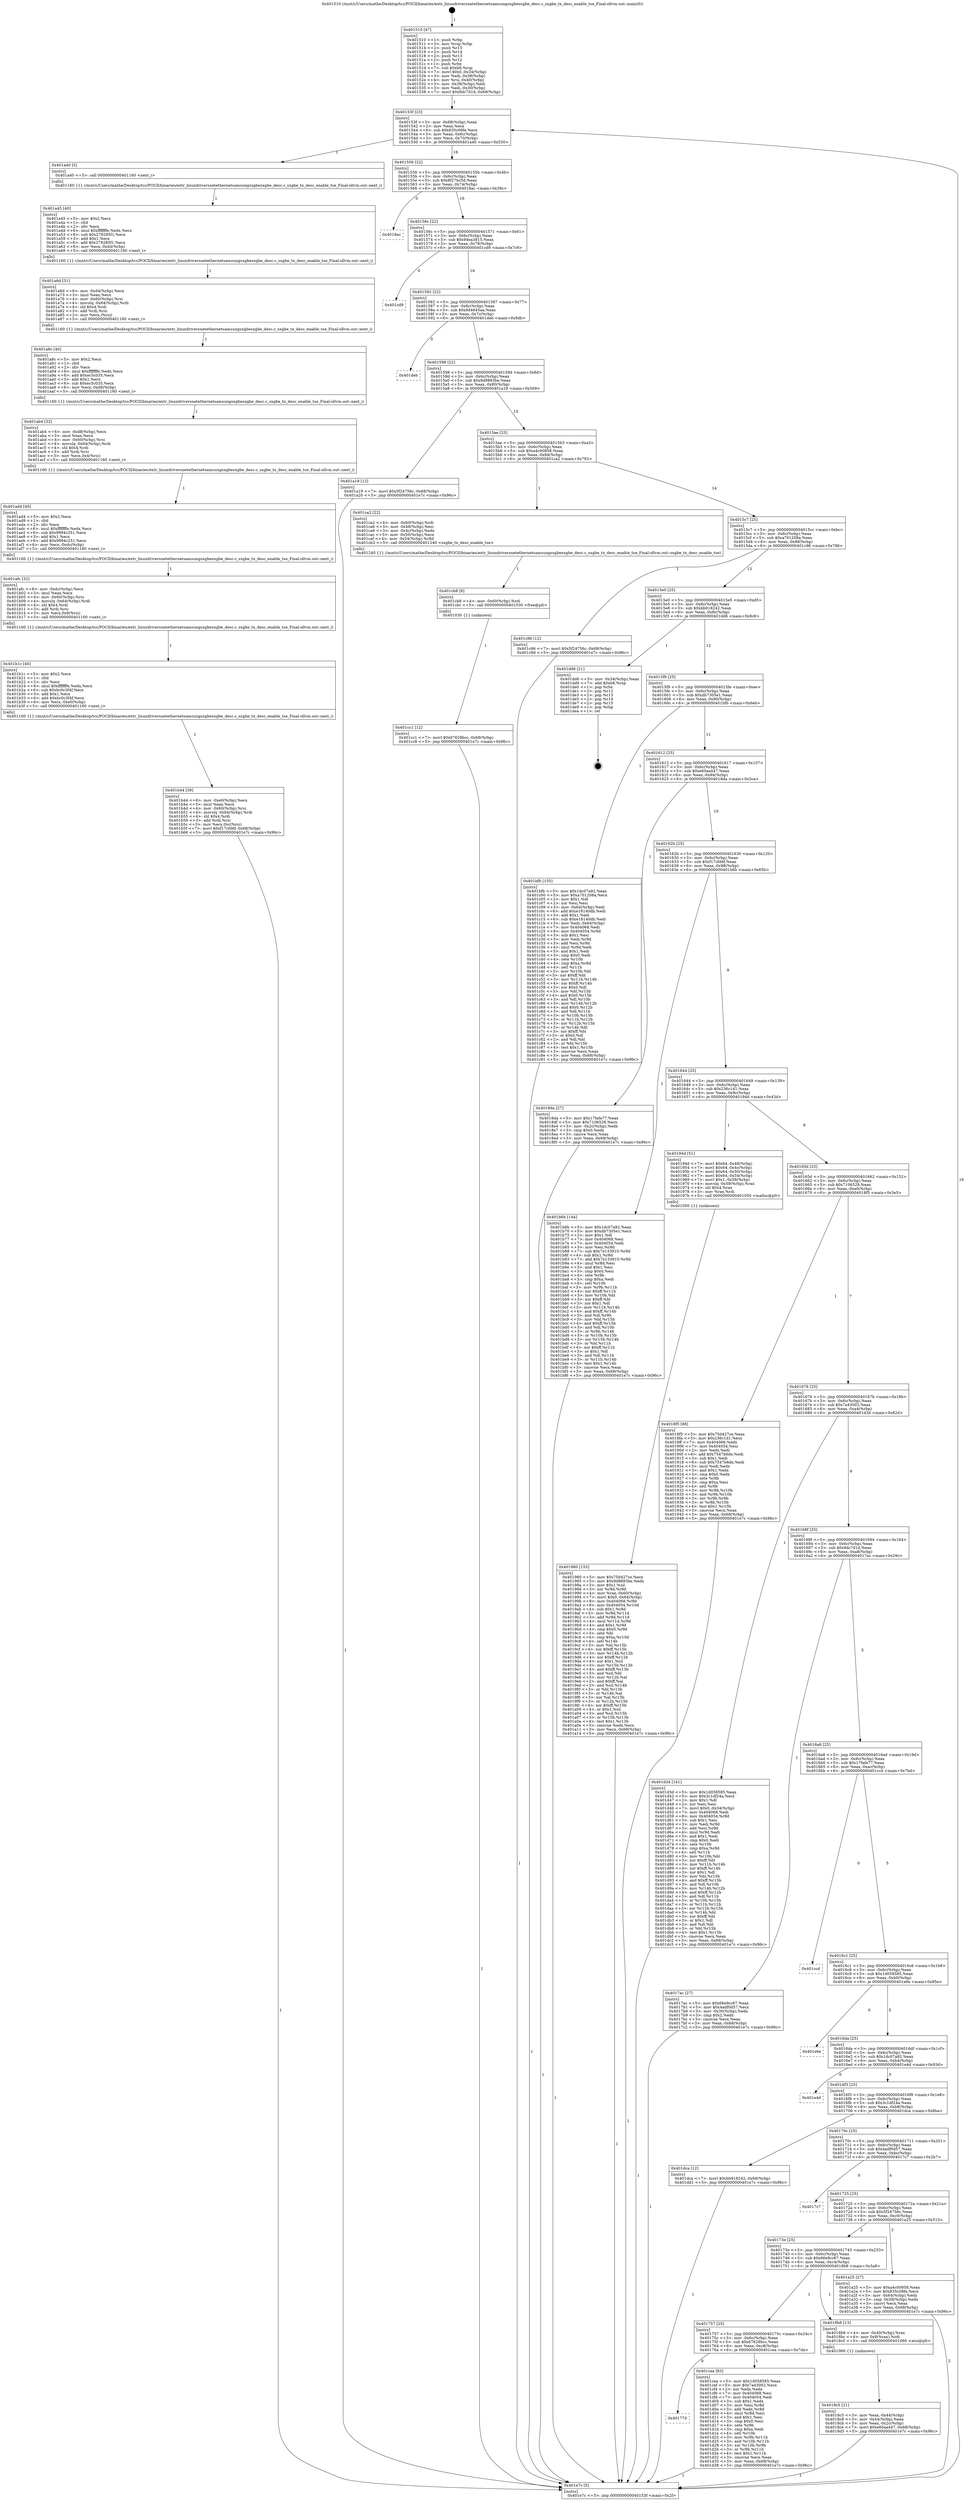 digraph "0x401510" {
  label = "0x401510 (/mnt/c/Users/mathe/Desktop/tcc/POCII/binaries/extr_linuxdriversnetethernetsamsungsxgbesxgbe_desc.c_sxgbe_tx_desc_enable_tse_Final-ollvm.out::main(0))"
  labelloc = "t"
  node[shape=record]

  Entry [label="",width=0.3,height=0.3,shape=circle,fillcolor=black,style=filled]
  "0x40153f" [label="{
     0x40153f [23]\l
     | [instrs]\l
     &nbsp;&nbsp;0x40153f \<+3\>: mov -0x68(%rbp),%eax\l
     &nbsp;&nbsp;0x401542 \<+2\>: mov %eax,%ecx\l
     &nbsp;&nbsp;0x401544 \<+6\>: sub $0x835c08fe,%ecx\l
     &nbsp;&nbsp;0x40154a \<+3\>: mov %eax,-0x6c(%rbp)\l
     &nbsp;&nbsp;0x40154d \<+3\>: mov %ecx,-0x70(%rbp)\l
     &nbsp;&nbsp;0x401550 \<+6\>: je 0000000000401a40 \<main+0x530\>\l
  }"]
  "0x401a40" [label="{
     0x401a40 [5]\l
     | [instrs]\l
     &nbsp;&nbsp;0x401a40 \<+5\>: call 0000000000401160 \<next_i\>\l
     | [calls]\l
     &nbsp;&nbsp;0x401160 \{1\} (/mnt/c/Users/mathe/Desktop/tcc/POCII/binaries/extr_linuxdriversnetethernetsamsungsxgbesxgbe_desc.c_sxgbe_tx_desc_enable_tse_Final-ollvm.out::next_i)\l
  }"]
  "0x401556" [label="{
     0x401556 [22]\l
     | [instrs]\l
     &nbsp;&nbsp;0x401556 \<+5\>: jmp 000000000040155b \<main+0x4b\>\l
     &nbsp;&nbsp;0x40155b \<+3\>: mov -0x6c(%rbp),%eax\l
     &nbsp;&nbsp;0x40155e \<+5\>: sub $0x8f27bc5d,%eax\l
     &nbsp;&nbsp;0x401563 \<+3\>: mov %eax,-0x74(%rbp)\l
     &nbsp;&nbsp;0x401566 \<+6\>: je 00000000004018ac \<main+0x39c\>\l
  }"]
  Exit [label="",width=0.3,height=0.3,shape=circle,fillcolor=black,style=filled,peripheries=2]
  "0x4018ac" [label="{
     0x4018ac\l
  }", style=dashed]
  "0x40156c" [label="{
     0x40156c [22]\l
     | [instrs]\l
     &nbsp;&nbsp;0x40156c \<+5\>: jmp 0000000000401571 \<main+0x61\>\l
     &nbsp;&nbsp;0x401571 \<+3\>: mov -0x6c(%rbp),%eax\l
     &nbsp;&nbsp;0x401574 \<+5\>: sub $0x94ea3815,%eax\l
     &nbsp;&nbsp;0x401579 \<+3\>: mov %eax,-0x78(%rbp)\l
     &nbsp;&nbsp;0x40157c \<+6\>: je 0000000000401cd9 \<main+0x7c9\>\l
  }"]
  "0x401770" [label="{
     0x401770\l
  }", style=dashed]
  "0x401cd9" [label="{
     0x401cd9\l
  }", style=dashed]
  "0x401582" [label="{
     0x401582 [22]\l
     | [instrs]\l
     &nbsp;&nbsp;0x401582 \<+5\>: jmp 0000000000401587 \<main+0x77\>\l
     &nbsp;&nbsp;0x401587 \<+3\>: mov -0x6c(%rbp),%eax\l
     &nbsp;&nbsp;0x40158a \<+5\>: sub $0x9d4645aa,%eax\l
     &nbsp;&nbsp;0x40158f \<+3\>: mov %eax,-0x7c(%rbp)\l
     &nbsp;&nbsp;0x401592 \<+6\>: je 0000000000401deb \<main+0x8db\>\l
  }"]
  "0x401cea" [label="{
     0x401cea [83]\l
     | [instrs]\l
     &nbsp;&nbsp;0x401cea \<+5\>: mov $0x1d058585,%eax\l
     &nbsp;&nbsp;0x401cef \<+5\>: mov $0x7a43002,%ecx\l
     &nbsp;&nbsp;0x401cf4 \<+2\>: xor %edx,%edx\l
     &nbsp;&nbsp;0x401cf6 \<+7\>: mov 0x404068,%esi\l
     &nbsp;&nbsp;0x401cfd \<+7\>: mov 0x404054,%edi\l
     &nbsp;&nbsp;0x401d04 \<+3\>: sub $0x1,%edx\l
     &nbsp;&nbsp;0x401d07 \<+3\>: mov %esi,%r8d\l
     &nbsp;&nbsp;0x401d0a \<+3\>: add %edx,%r8d\l
     &nbsp;&nbsp;0x401d0d \<+4\>: imul %r8d,%esi\l
     &nbsp;&nbsp;0x401d11 \<+3\>: and $0x1,%esi\l
     &nbsp;&nbsp;0x401d14 \<+3\>: cmp $0x0,%esi\l
     &nbsp;&nbsp;0x401d17 \<+4\>: sete %r9b\l
     &nbsp;&nbsp;0x401d1b \<+3\>: cmp $0xa,%edi\l
     &nbsp;&nbsp;0x401d1e \<+4\>: setl %r10b\l
     &nbsp;&nbsp;0x401d22 \<+3\>: mov %r9b,%r11b\l
     &nbsp;&nbsp;0x401d25 \<+3\>: and %r10b,%r11b\l
     &nbsp;&nbsp;0x401d28 \<+3\>: xor %r10b,%r9b\l
     &nbsp;&nbsp;0x401d2b \<+3\>: or %r9b,%r11b\l
     &nbsp;&nbsp;0x401d2e \<+4\>: test $0x1,%r11b\l
     &nbsp;&nbsp;0x401d32 \<+3\>: cmovne %ecx,%eax\l
     &nbsp;&nbsp;0x401d35 \<+3\>: mov %eax,-0x68(%rbp)\l
     &nbsp;&nbsp;0x401d38 \<+5\>: jmp 0000000000401e7c \<main+0x96c\>\l
  }"]
  "0x401deb" [label="{
     0x401deb\l
  }", style=dashed]
  "0x401598" [label="{
     0x401598 [22]\l
     | [instrs]\l
     &nbsp;&nbsp;0x401598 \<+5\>: jmp 000000000040159d \<main+0x8d\>\l
     &nbsp;&nbsp;0x40159d \<+3\>: mov -0x6c(%rbp),%eax\l
     &nbsp;&nbsp;0x4015a0 \<+5\>: sub $0x9d8893be,%eax\l
     &nbsp;&nbsp;0x4015a5 \<+3\>: mov %eax,-0x80(%rbp)\l
     &nbsp;&nbsp;0x4015a8 \<+6\>: je 0000000000401a19 \<main+0x509\>\l
  }"]
  "0x401cc1" [label="{
     0x401cc1 [12]\l
     | [instrs]\l
     &nbsp;&nbsp;0x401cc1 \<+7\>: movl $0x67628bcc,-0x68(%rbp)\l
     &nbsp;&nbsp;0x401cc8 \<+5\>: jmp 0000000000401e7c \<main+0x96c\>\l
  }"]
  "0x401a19" [label="{
     0x401a19 [12]\l
     | [instrs]\l
     &nbsp;&nbsp;0x401a19 \<+7\>: movl $0x5f24756c,-0x68(%rbp)\l
     &nbsp;&nbsp;0x401a20 \<+5\>: jmp 0000000000401e7c \<main+0x96c\>\l
  }"]
  "0x4015ae" [label="{
     0x4015ae [25]\l
     | [instrs]\l
     &nbsp;&nbsp;0x4015ae \<+5\>: jmp 00000000004015b3 \<main+0xa3\>\l
     &nbsp;&nbsp;0x4015b3 \<+3\>: mov -0x6c(%rbp),%eax\l
     &nbsp;&nbsp;0x4015b6 \<+5\>: sub $0xa4c00858,%eax\l
     &nbsp;&nbsp;0x4015bb \<+6\>: mov %eax,-0x84(%rbp)\l
     &nbsp;&nbsp;0x4015c1 \<+6\>: je 0000000000401ca2 \<main+0x792\>\l
  }"]
  "0x401cb8" [label="{
     0x401cb8 [9]\l
     | [instrs]\l
     &nbsp;&nbsp;0x401cb8 \<+4\>: mov -0x60(%rbp),%rdi\l
     &nbsp;&nbsp;0x401cbc \<+5\>: call 0000000000401030 \<free@plt\>\l
     | [calls]\l
     &nbsp;&nbsp;0x401030 \{1\} (unknown)\l
  }"]
  "0x401ca2" [label="{
     0x401ca2 [22]\l
     | [instrs]\l
     &nbsp;&nbsp;0x401ca2 \<+4\>: mov -0x60(%rbp),%rdi\l
     &nbsp;&nbsp;0x401ca6 \<+3\>: mov -0x48(%rbp),%esi\l
     &nbsp;&nbsp;0x401ca9 \<+3\>: mov -0x4c(%rbp),%edx\l
     &nbsp;&nbsp;0x401cac \<+3\>: mov -0x50(%rbp),%ecx\l
     &nbsp;&nbsp;0x401caf \<+4\>: mov -0x54(%rbp),%r8d\l
     &nbsp;&nbsp;0x401cb3 \<+5\>: call 0000000000401240 \<sxgbe_tx_desc_enable_tse\>\l
     | [calls]\l
     &nbsp;&nbsp;0x401240 \{1\} (/mnt/c/Users/mathe/Desktop/tcc/POCII/binaries/extr_linuxdriversnetethernetsamsungsxgbesxgbe_desc.c_sxgbe_tx_desc_enable_tse_Final-ollvm.out::sxgbe_tx_desc_enable_tse)\l
  }"]
  "0x4015c7" [label="{
     0x4015c7 [25]\l
     | [instrs]\l
     &nbsp;&nbsp;0x4015c7 \<+5\>: jmp 00000000004015cc \<main+0xbc\>\l
     &nbsp;&nbsp;0x4015cc \<+3\>: mov -0x6c(%rbp),%eax\l
     &nbsp;&nbsp;0x4015cf \<+5\>: sub $0xa701208a,%eax\l
     &nbsp;&nbsp;0x4015d4 \<+6\>: mov %eax,-0x88(%rbp)\l
     &nbsp;&nbsp;0x4015da \<+6\>: je 0000000000401c96 \<main+0x786\>\l
  }"]
  "0x401b44" [label="{
     0x401b44 [39]\l
     | [instrs]\l
     &nbsp;&nbsp;0x401b44 \<+6\>: mov -0xe0(%rbp),%ecx\l
     &nbsp;&nbsp;0x401b4a \<+3\>: imul %eax,%ecx\l
     &nbsp;&nbsp;0x401b4d \<+4\>: mov -0x60(%rbp),%rsi\l
     &nbsp;&nbsp;0x401b51 \<+4\>: movslq -0x64(%rbp),%rdi\l
     &nbsp;&nbsp;0x401b55 \<+4\>: shl $0x4,%rdi\l
     &nbsp;&nbsp;0x401b59 \<+3\>: add %rdi,%rsi\l
     &nbsp;&nbsp;0x401b5c \<+3\>: mov %ecx,0xc(%rsi)\l
     &nbsp;&nbsp;0x401b5f \<+7\>: movl $0xf17cfd6f,-0x68(%rbp)\l
     &nbsp;&nbsp;0x401b66 \<+5\>: jmp 0000000000401e7c \<main+0x96c\>\l
  }"]
  "0x401c96" [label="{
     0x401c96 [12]\l
     | [instrs]\l
     &nbsp;&nbsp;0x401c96 \<+7\>: movl $0x5f24756c,-0x68(%rbp)\l
     &nbsp;&nbsp;0x401c9d \<+5\>: jmp 0000000000401e7c \<main+0x96c\>\l
  }"]
  "0x4015e0" [label="{
     0x4015e0 [25]\l
     | [instrs]\l
     &nbsp;&nbsp;0x4015e0 \<+5\>: jmp 00000000004015e5 \<main+0xd5\>\l
     &nbsp;&nbsp;0x4015e5 \<+3\>: mov -0x6c(%rbp),%eax\l
     &nbsp;&nbsp;0x4015e8 \<+5\>: sub $0xbb918242,%eax\l
     &nbsp;&nbsp;0x4015ed \<+6\>: mov %eax,-0x8c(%rbp)\l
     &nbsp;&nbsp;0x4015f3 \<+6\>: je 0000000000401dd6 \<main+0x8c6\>\l
  }"]
  "0x401b1c" [label="{
     0x401b1c [40]\l
     | [instrs]\l
     &nbsp;&nbsp;0x401b1c \<+5\>: mov $0x2,%ecx\l
     &nbsp;&nbsp;0x401b21 \<+1\>: cltd\l
     &nbsp;&nbsp;0x401b22 \<+2\>: idiv %ecx\l
     &nbsp;&nbsp;0x401b24 \<+6\>: imul $0xfffffffe,%edx,%ecx\l
     &nbsp;&nbsp;0x401b2a \<+6\>: sub $0xbc0c3f4f,%ecx\l
     &nbsp;&nbsp;0x401b30 \<+3\>: add $0x1,%ecx\l
     &nbsp;&nbsp;0x401b33 \<+6\>: add $0xbc0c3f4f,%ecx\l
     &nbsp;&nbsp;0x401b39 \<+6\>: mov %ecx,-0xe0(%rbp)\l
     &nbsp;&nbsp;0x401b3f \<+5\>: call 0000000000401160 \<next_i\>\l
     | [calls]\l
     &nbsp;&nbsp;0x401160 \{1\} (/mnt/c/Users/mathe/Desktop/tcc/POCII/binaries/extr_linuxdriversnetethernetsamsungsxgbesxgbe_desc.c_sxgbe_tx_desc_enable_tse_Final-ollvm.out::next_i)\l
  }"]
  "0x401dd6" [label="{
     0x401dd6 [21]\l
     | [instrs]\l
     &nbsp;&nbsp;0x401dd6 \<+3\>: mov -0x34(%rbp),%eax\l
     &nbsp;&nbsp;0x401dd9 \<+7\>: add $0xb8,%rsp\l
     &nbsp;&nbsp;0x401de0 \<+1\>: pop %rbx\l
     &nbsp;&nbsp;0x401de1 \<+2\>: pop %r12\l
     &nbsp;&nbsp;0x401de3 \<+2\>: pop %r13\l
     &nbsp;&nbsp;0x401de5 \<+2\>: pop %r14\l
     &nbsp;&nbsp;0x401de7 \<+2\>: pop %r15\l
     &nbsp;&nbsp;0x401de9 \<+1\>: pop %rbp\l
     &nbsp;&nbsp;0x401dea \<+1\>: ret\l
  }"]
  "0x4015f9" [label="{
     0x4015f9 [25]\l
     | [instrs]\l
     &nbsp;&nbsp;0x4015f9 \<+5\>: jmp 00000000004015fe \<main+0xee\>\l
     &nbsp;&nbsp;0x4015fe \<+3\>: mov -0x6c(%rbp),%eax\l
     &nbsp;&nbsp;0x401601 \<+5\>: sub $0xdb7305e1,%eax\l
     &nbsp;&nbsp;0x401606 \<+6\>: mov %eax,-0x90(%rbp)\l
     &nbsp;&nbsp;0x40160c \<+6\>: je 0000000000401bfb \<main+0x6eb\>\l
  }"]
  "0x401afc" [label="{
     0x401afc [32]\l
     | [instrs]\l
     &nbsp;&nbsp;0x401afc \<+6\>: mov -0xdc(%rbp),%ecx\l
     &nbsp;&nbsp;0x401b02 \<+3\>: imul %eax,%ecx\l
     &nbsp;&nbsp;0x401b05 \<+4\>: mov -0x60(%rbp),%rsi\l
     &nbsp;&nbsp;0x401b09 \<+4\>: movslq -0x64(%rbp),%rdi\l
     &nbsp;&nbsp;0x401b0d \<+4\>: shl $0x4,%rdi\l
     &nbsp;&nbsp;0x401b11 \<+3\>: add %rdi,%rsi\l
     &nbsp;&nbsp;0x401b14 \<+3\>: mov %ecx,0x8(%rsi)\l
     &nbsp;&nbsp;0x401b17 \<+5\>: call 0000000000401160 \<next_i\>\l
     | [calls]\l
     &nbsp;&nbsp;0x401160 \{1\} (/mnt/c/Users/mathe/Desktop/tcc/POCII/binaries/extr_linuxdriversnetethernetsamsungsxgbesxgbe_desc.c_sxgbe_tx_desc_enable_tse_Final-ollvm.out::next_i)\l
  }"]
  "0x401bfb" [label="{
     0x401bfb [155]\l
     | [instrs]\l
     &nbsp;&nbsp;0x401bfb \<+5\>: mov $0x1dc07a92,%eax\l
     &nbsp;&nbsp;0x401c00 \<+5\>: mov $0xa701208a,%ecx\l
     &nbsp;&nbsp;0x401c05 \<+2\>: mov $0x1,%dl\l
     &nbsp;&nbsp;0x401c07 \<+2\>: xor %esi,%esi\l
     &nbsp;&nbsp;0x401c09 \<+3\>: mov -0x64(%rbp),%edi\l
     &nbsp;&nbsp;0x401c0c \<+6\>: add $0xe18140db,%edi\l
     &nbsp;&nbsp;0x401c12 \<+3\>: add $0x1,%edi\l
     &nbsp;&nbsp;0x401c15 \<+6\>: sub $0xe18140db,%edi\l
     &nbsp;&nbsp;0x401c1b \<+3\>: mov %edi,-0x64(%rbp)\l
     &nbsp;&nbsp;0x401c1e \<+7\>: mov 0x404068,%edi\l
     &nbsp;&nbsp;0x401c25 \<+8\>: mov 0x404054,%r8d\l
     &nbsp;&nbsp;0x401c2d \<+3\>: sub $0x1,%esi\l
     &nbsp;&nbsp;0x401c30 \<+3\>: mov %edi,%r9d\l
     &nbsp;&nbsp;0x401c33 \<+3\>: add %esi,%r9d\l
     &nbsp;&nbsp;0x401c36 \<+4\>: imul %r9d,%edi\l
     &nbsp;&nbsp;0x401c3a \<+3\>: and $0x1,%edi\l
     &nbsp;&nbsp;0x401c3d \<+3\>: cmp $0x0,%edi\l
     &nbsp;&nbsp;0x401c40 \<+4\>: sete %r10b\l
     &nbsp;&nbsp;0x401c44 \<+4\>: cmp $0xa,%r8d\l
     &nbsp;&nbsp;0x401c48 \<+4\>: setl %r11b\l
     &nbsp;&nbsp;0x401c4c \<+3\>: mov %r10b,%bl\l
     &nbsp;&nbsp;0x401c4f \<+3\>: xor $0xff,%bl\l
     &nbsp;&nbsp;0x401c52 \<+3\>: mov %r11b,%r14b\l
     &nbsp;&nbsp;0x401c55 \<+4\>: xor $0xff,%r14b\l
     &nbsp;&nbsp;0x401c59 \<+3\>: xor $0x0,%dl\l
     &nbsp;&nbsp;0x401c5c \<+3\>: mov %bl,%r15b\l
     &nbsp;&nbsp;0x401c5f \<+4\>: and $0x0,%r15b\l
     &nbsp;&nbsp;0x401c63 \<+3\>: and %dl,%r10b\l
     &nbsp;&nbsp;0x401c66 \<+3\>: mov %r14b,%r12b\l
     &nbsp;&nbsp;0x401c69 \<+4\>: and $0x0,%r12b\l
     &nbsp;&nbsp;0x401c6d \<+3\>: and %dl,%r11b\l
     &nbsp;&nbsp;0x401c70 \<+3\>: or %r10b,%r15b\l
     &nbsp;&nbsp;0x401c73 \<+3\>: or %r11b,%r12b\l
     &nbsp;&nbsp;0x401c76 \<+3\>: xor %r12b,%r15b\l
     &nbsp;&nbsp;0x401c79 \<+3\>: or %r14b,%bl\l
     &nbsp;&nbsp;0x401c7c \<+3\>: xor $0xff,%bl\l
     &nbsp;&nbsp;0x401c7f \<+3\>: or $0x0,%dl\l
     &nbsp;&nbsp;0x401c82 \<+2\>: and %dl,%bl\l
     &nbsp;&nbsp;0x401c84 \<+3\>: or %bl,%r15b\l
     &nbsp;&nbsp;0x401c87 \<+4\>: test $0x1,%r15b\l
     &nbsp;&nbsp;0x401c8b \<+3\>: cmovne %ecx,%eax\l
     &nbsp;&nbsp;0x401c8e \<+3\>: mov %eax,-0x68(%rbp)\l
     &nbsp;&nbsp;0x401c91 \<+5\>: jmp 0000000000401e7c \<main+0x96c\>\l
  }"]
  "0x401612" [label="{
     0x401612 [25]\l
     | [instrs]\l
     &nbsp;&nbsp;0x401612 \<+5\>: jmp 0000000000401617 \<main+0x107\>\l
     &nbsp;&nbsp;0x401617 \<+3\>: mov -0x6c(%rbp),%eax\l
     &nbsp;&nbsp;0x40161a \<+5\>: sub $0xe60aa447,%eax\l
     &nbsp;&nbsp;0x40161f \<+6\>: mov %eax,-0x94(%rbp)\l
     &nbsp;&nbsp;0x401625 \<+6\>: je 00000000004018da \<main+0x3ca\>\l
  }"]
  "0x401ad4" [label="{
     0x401ad4 [40]\l
     | [instrs]\l
     &nbsp;&nbsp;0x401ad4 \<+5\>: mov $0x2,%ecx\l
     &nbsp;&nbsp;0x401ad9 \<+1\>: cltd\l
     &nbsp;&nbsp;0x401ada \<+2\>: idiv %ecx\l
     &nbsp;&nbsp;0x401adc \<+6\>: imul $0xfffffffe,%edx,%ecx\l
     &nbsp;&nbsp;0x401ae2 \<+6\>: sub $0x9994c251,%ecx\l
     &nbsp;&nbsp;0x401ae8 \<+3\>: add $0x1,%ecx\l
     &nbsp;&nbsp;0x401aeb \<+6\>: add $0x9994c251,%ecx\l
     &nbsp;&nbsp;0x401af1 \<+6\>: mov %ecx,-0xdc(%rbp)\l
     &nbsp;&nbsp;0x401af7 \<+5\>: call 0000000000401160 \<next_i\>\l
     | [calls]\l
     &nbsp;&nbsp;0x401160 \{1\} (/mnt/c/Users/mathe/Desktop/tcc/POCII/binaries/extr_linuxdriversnetethernetsamsungsxgbesxgbe_desc.c_sxgbe_tx_desc_enable_tse_Final-ollvm.out::next_i)\l
  }"]
  "0x4018da" [label="{
     0x4018da [27]\l
     | [instrs]\l
     &nbsp;&nbsp;0x4018da \<+5\>: mov $0x17fafa77,%eax\l
     &nbsp;&nbsp;0x4018df \<+5\>: mov $0x7106528,%ecx\l
     &nbsp;&nbsp;0x4018e4 \<+3\>: mov -0x2c(%rbp),%edx\l
     &nbsp;&nbsp;0x4018e7 \<+3\>: cmp $0x0,%edx\l
     &nbsp;&nbsp;0x4018ea \<+3\>: cmove %ecx,%eax\l
     &nbsp;&nbsp;0x4018ed \<+3\>: mov %eax,-0x68(%rbp)\l
     &nbsp;&nbsp;0x4018f0 \<+5\>: jmp 0000000000401e7c \<main+0x96c\>\l
  }"]
  "0x40162b" [label="{
     0x40162b [25]\l
     | [instrs]\l
     &nbsp;&nbsp;0x40162b \<+5\>: jmp 0000000000401630 \<main+0x120\>\l
     &nbsp;&nbsp;0x401630 \<+3\>: mov -0x6c(%rbp),%eax\l
     &nbsp;&nbsp;0x401633 \<+5\>: sub $0xf17cfd6f,%eax\l
     &nbsp;&nbsp;0x401638 \<+6\>: mov %eax,-0x98(%rbp)\l
     &nbsp;&nbsp;0x40163e \<+6\>: je 0000000000401b6b \<main+0x65b\>\l
  }"]
  "0x401ab4" [label="{
     0x401ab4 [32]\l
     | [instrs]\l
     &nbsp;&nbsp;0x401ab4 \<+6\>: mov -0xd8(%rbp),%ecx\l
     &nbsp;&nbsp;0x401aba \<+3\>: imul %eax,%ecx\l
     &nbsp;&nbsp;0x401abd \<+4\>: mov -0x60(%rbp),%rsi\l
     &nbsp;&nbsp;0x401ac1 \<+4\>: movslq -0x64(%rbp),%rdi\l
     &nbsp;&nbsp;0x401ac5 \<+4\>: shl $0x4,%rdi\l
     &nbsp;&nbsp;0x401ac9 \<+3\>: add %rdi,%rsi\l
     &nbsp;&nbsp;0x401acc \<+3\>: mov %ecx,0x4(%rsi)\l
     &nbsp;&nbsp;0x401acf \<+5\>: call 0000000000401160 \<next_i\>\l
     | [calls]\l
     &nbsp;&nbsp;0x401160 \{1\} (/mnt/c/Users/mathe/Desktop/tcc/POCII/binaries/extr_linuxdriversnetethernetsamsungsxgbesxgbe_desc.c_sxgbe_tx_desc_enable_tse_Final-ollvm.out::next_i)\l
  }"]
  "0x401b6b" [label="{
     0x401b6b [144]\l
     | [instrs]\l
     &nbsp;&nbsp;0x401b6b \<+5\>: mov $0x1dc07a92,%eax\l
     &nbsp;&nbsp;0x401b70 \<+5\>: mov $0xdb7305e1,%ecx\l
     &nbsp;&nbsp;0x401b75 \<+2\>: mov $0x1,%dl\l
     &nbsp;&nbsp;0x401b77 \<+7\>: mov 0x404068,%esi\l
     &nbsp;&nbsp;0x401b7e \<+7\>: mov 0x404054,%edi\l
     &nbsp;&nbsp;0x401b85 \<+3\>: mov %esi,%r8d\l
     &nbsp;&nbsp;0x401b88 \<+7\>: sub $0x7e133910,%r8d\l
     &nbsp;&nbsp;0x401b8f \<+4\>: sub $0x1,%r8d\l
     &nbsp;&nbsp;0x401b93 \<+7\>: add $0x7e133910,%r8d\l
     &nbsp;&nbsp;0x401b9a \<+4\>: imul %r8d,%esi\l
     &nbsp;&nbsp;0x401b9e \<+3\>: and $0x1,%esi\l
     &nbsp;&nbsp;0x401ba1 \<+3\>: cmp $0x0,%esi\l
     &nbsp;&nbsp;0x401ba4 \<+4\>: sete %r9b\l
     &nbsp;&nbsp;0x401ba8 \<+3\>: cmp $0xa,%edi\l
     &nbsp;&nbsp;0x401bab \<+4\>: setl %r10b\l
     &nbsp;&nbsp;0x401baf \<+3\>: mov %r9b,%r11b\l
     &nbsp;&nbsp;0x401bb2 \<+4\>: xor $0xff,%r11b\l
     &nbsp;&nbsp;0x401bb6 \<+3\>: mov %r10b,%bl\l
     &nbsp;&nbsp;0x401bb9 \<+3\>: xor $0xff,%bl\l
     &nbsp;&nbsp;0x401bbc \<+3\>: xor $0x1,%dl\l
     &nbsp;&nbsp;0x401bbf \<+3\>: mov %r11b,%r14b\l
     &nbsp;&nbsp;0x401bc2 \<+4\>: and $0xff,%r14b\l
     &nbsp;&nbsp;0x401bc6 \<+3\>: and %dl,%r9b\l
     &nbsp;&nbsp;0x401bc9 \<+3\>: mov %bl,%r15b\l
     &nbsp;&nbsp;0x401bcc \<+4\>: and $0xff,%r15b\l
     &nbsp;&nbsp;0x401bd0 \<+3\>: and %dl,%r10b\l
     &nbsp;&nbsp;0x401bd3 \<+3\>: or %r9b,%r14b\l
     &nbsp;&nbsp;0x401bd6 \<+3\>: or %r10b,%r15b\l
     &nbsp;&nbsp;0x401bd9 \<+3\>: xor %r15b,%r14b\l
     &nbsp;&nbsp;0x401bdc \<+3\>: or %bl,%r11b\l
     &nbsp;&nbsp;0x401bdf \<+4\>: xor $0xff,%r11b\l
     &nbsp;&nbsp;0x401be3 \<+3\>: or $0x1,%dl\l
     &nbsp;&nbsp;0x401be6 \<+3\>: and %dl,%r11b\l
     &nbsp;&nbsp;0x401be9 \<+3\>: or %r11b,%r14b\l
     &nbsp;&nbsp;0x401bec \<+4\>: test $0x1,%r14b\l
     &nbsp;&nbsp;0x401bf0 \<+3\>: cmovne %ecx,%eax\l
     &nbsp;&nbsp;0x401bf3 \<+3\>: mov %eax,-0x68(%rbp)\l
     &nbsp;&nbsp;0x401bf6 \<+5\>: jmp 0000000000401e7c \<main+0x96c\>\l
  }"]
  "0x401644" [label="{
     0x401644 [25]\l
     | [instrs]\l
     &nbsp;&nbsp;0x401644 \<+5\>: jmp 0000000000401649 \<main+0x139\>\l
     &nbsp;&nbsp;0x401649 \<+3\>: mov -0x6c(%rbp),%eax\l
     &nbsp;&nbsp;0x40164c \<+5\>: sub $0x236c1d1,%eax\l
     &nbsp;&nbsp;0x401651 \<+6\>: mov %eax,-0x9c(%rbp)\l
     &nbsp;&nbsp;0x401657 \<+6\>: je 000000000040194d \<main+0x43d\>\l
  }"]
  "0x401a8c" [label="{
     0x401a8c [40]\l
     | [instrs]\l
     &nbsp;&nbsp;0x401a8c \<+5\>: mov $0x2,%ecx\l
     &nbsp;&nbsp;0x401a91 \<+1\>: cltd\l
     &nbsp;&nbsp;0x401a92 \<+2\>: idiv %ecx\l
     &nbsp;&nbsp;0x401a94 \<+6\>: imul $0xfffffffe,%edx,%ecx\l
     &nbsp;&nbsp;0x401a9a \<+6\>: add $0xec5c035,%ecx\l
     &nbsp;&nbsp;0x401aa0 \<+3\>: add $0x1,%ecx\l
     &nbsp;&nbsp;0x401aa3 \<+6\>: sub $0xec5c035,%ecx\l
     &nbsp;&nbsp;0x401aa9 \<+6\>: mov %ecx,-0xd8(%rbp)\l
     &nbsp;&nbsp;0x401aaf \<+5\>: call 0000000000401160 \<next_i\>\l
     | [calls]\l
     &nbsp;&nbsp;0x401160 \{1\} (/mnt/c/Users/mathe/Desktop/tcc/POCII/binaries/extr_linuxdriversnetethernetsamsungsxgbesxgbe_desc.c_sxgbe_tx_desc_enable_tse_Final-ollvm.out::next_i)\l
  }"]
  "0x40194d" [label="{
     0x40194d [51]\l
     | [instrs]\l
     &nbsp;&nbsp;0x40194d \<+7\>: movl $0x64,-0x48(%rbp)\l
     &nbsp;&nbsp;0x401954 \<+7\>: movl $0x64,-0x4c(%rbp)\l
     &nbsp;&nbsp;0x40195b \<+7\>: movl $0x64,-0x50(%rbp)\l
     &nbsp;&nbsp;0x401962 \<+7\>: movl $0x64,-0x54(%rbp)\l
     &nbsp;&nbsp;0x401969 \<+7\>: movl $0x1,-0x58(%rbp)\l
     &nbsp;&nbsp;0x401970 \<+4\>: movslq -0x58(%rbp),%rax\l
     &nbsp;&nbsp;0x401974 \<+4\>: shl $0x4,%rax\l
     &nbsp;&nbsp;0x401978 \<+3\>: mov %rax,%rdi\l
     &nbsp;&nbsp;0x40197b \<+5\>: call 0000000000401050 \<malloc@plt\>\l
     | [calls]\l
     &nbsp;&nbsp;0x401050 \{1\} (unknown)\l
  }"]
  "0x40165d" [label="{
     0x40165d [25]\l
     | [instrs]\l
     &nbsp;&nbsp;0x40165d \<+5\>: jmp 0000000000401662 \<main+0x152\>\l
     &nbsp;&nbsp;0x401662 \<+3\>: mov -0x6c(%rbp),%eax\l
     &nbsp;&nbsp;0x401665 \<+5\>: sub $0x7106528,%eax\l
     &nbsp;&nbsp;0x40166a \<+6\>: mov %eax,-0xa0(%rbp)\l
     &nbsp;&nbsp;0x401670 \<+6\>: je 00000000004018f5 \<main+0x3e5\>\l
  }"]
  "0x401a6d" [label="{
     0x401a6d [31]\l
     | [instrs]\l
     &nbsp;&nbsp;0x401a6d \<+6\>: mov -0xd4(%rbp),%ecx\l
     &nbsp;&nbsp;0x401a73 \<+3\>: imul %eax,%ecx\l
     &nbsp;&nbsp;0x401a76 \<+4\>: mov -0x60(%rbp),%rsi\l
     &nbsp;&nbsp;0x401a7a \<+4\>: movslq -0x64(%rbp),%rdi\l
     &nbsp;&nbsp;0x401a7e \<+4\>: shl $0x4,%rdi\l
     &nbsp;&nbsp;0x401a82 \<+3\>: add %rdi,%rsi\l
     &nbsp;&nbsp;0x401a85 \<+2\>: mov %ecx,(%rsi)\l
     &nbsp;&nbsp;0x401a87 \<+5\>: call 0000000000401160 \<next_i\>\l
     | [calls]\l
     &nbsp;&nbsp;0x401160 \{1\} (/mnt/c/Users/mathe/Desktop/tcc/POCII/binaries/extr_linuxdriversnetethernetsamsungsxgbesxgbe_desc.c_sxgbe_tx_desc_enable_tse_Final-ollvm.out::next_i)\l
  }"]
  "0x4018f5" [label="{
     0x4018f5 [88]\l
     | [instrs]\l
     &nbsp;&nbsp;0x4018f5 \<+5\>: mov $0x75d427ce,%eax\l
     &nbsp;&nbsp;0x4018fa \<+5\>: mov $0x236c1d1,%ecx\l
     &nbsp;&nbsp;0x4018ff \<+7\>: mov 0x404068,%edx\l
     &nbsp;&nbsp;0x401906 \<+7\>: mov 0x404054,%esi\l
     &nbsp;&nbsp;0x40190d \<+2\>: mov %edx,%edi\l
     &nbsp;&nbsp;0x40190f \<+6\>: add $0x7547b6de,%edi\l
     &nbsp;&nbsp;0x401915 \<+3\>: sub $0x1,%edi\l
     &nbsp;&nbsp;0x401918 \<+6\>: sub $0x7547b6de,%edi\l
     &nbsp;&nbsp;0x40191e \<+3\>: imul %edi,%edx\l
     &nbsp;&nbsp;0x401921 \<+3\>: and $0x1,%edx\l
     &nbsp;&nbsp;0x401924 \<+3\>: cmp $0x0,%edx\l
     &nbsp;&nbsp;0x401927 \<+4\>: sete %r8b\l
     &nbsp;&nbsp;0x40192b \<+3\>: cmp $0xa,%esi\l
     &nbsp;&nbsp;0x40192e \<+4\>: setl %r9b\l
     &nbsp;&nbsp;0x401932 \<+3\>: mov %r8b,%r10b\l
     &nbsp;&nbsp;0x401935 \<+3\>: and %r9b,%r10b\l
     &nbsp;&nbsp;0x401938 \<+3\>: xor %r9b,%r8b\l
     &nbsp;&nbsp;0x40193b \<+3\>: or %r8b,%r10b\l
     &nbsp;&nbsp;0x40193e \<+4\>: test $0x1,%r10b\l
     &nbsp;&nbsp;0x401942 \<+3\>: cmovne %ecx,%eax\l
     &nbsp;&nbsp;0x401945 \<+3\>: mov %eax,-0x68(%rbp)\l
     &nbsp;&nbsp;0x401948 \<+5\>: jmp 0000000000401e7c \<main+0x96c\>\l
  }"]
  "0x401676" [label="{
     0x401676 [25]\l
     | [instrs]\l
     &nbsp;&nbsp;0x401676 \<+5\>: jmp 000000000040167b \<main+0x16b\>\l
     &nbsp;&nbsp;0x40167b \<+3\>: mov -0x6c(%rbp),%eax\l
     &nbsp;&nbsp;0x40167e \<+5\>: sub $0x7a43002,%eax\l
     &nbsp;&nbsp;0x401683 \<+6\>: mov %eax,-0xa4(%rbp)\l
     &nbsp;&nbsp;0x401689 \<+6\>: je 0000000000401d3d \<main+0x82d\>\l
  }"]
  "0x401a45" [label="{
     0x401a45 [40]\l
     | [instrs]\l
     &nbsp;&nbsp;0x401a45 \<+5\>: mov $0x2,%ecx\l
     &nbsp;&nbsp;0x401a4a \<+1\>: cltd\l
     &nbsp;&nbsp;0x401a4b \<+2\>: idiv %ecx\l
     &nbsp;&nbsp;0x401a4d \<+6\>: imul $0xfffffffe,%edx,%ecx\l
     &nbsp;&nbsp;0x401a53 \<+6\>: sub $0x278285f1,%ecx\l
     &nbsp;&nbsp;0x401a59 \<+3\>: add $0x1,%ecx\l
     &nbsp;&nbsp;0x401a5c \<+6\>: add $0x278285f1,%ecx\l
     &nbsp;&nbsp;0x401a62 \<+6\>: mov %ecx,-0xd4(%rbp)\l
     &nbsp;&nbsp;0x401a68 \<+5\>: call 0000000000401160 \<next_i\>\l
     | [calls]\l
     &nbsp;&nbsp;0x401160 \{1\} (/mnt/c/Users/mathe/Desktop/tcc/POCII/binaries/extr_linuxdriversnetethernetsamsungsxgbesxgbe_desc.c_sxgbe_tx_desc_enable_tse_Final-ollvm.out::next_i)\l
  }"]
  "0x401d3d" [label="{
     0x401d3d [141]\l
     | [instrs]\l
     &nbsp;&nbsp;0x401d3d \<+5\>: mov $0x1d058585,%eax\l
     &nbsp;&nbsp;0x401d42 \<+5\>: mov $0x3c1df24a,%ecx\l
     &nbsp;&nbsp;0x401d47 \<+2\>: mov $0x1,%dl\l
     &nbsp;&nbsp;0x401d49 \<+2\>: xor %esi,%esi\l
     &nbsp;&nbsp;0x401d4b \<+7\>: movl $0x0,-0x34(%rbp)\l
     &nbsp;&nbsp;0x401d52 \<+7\>: mov 0x404068,%edi\l
     &nbsp;&nbsp;0x401d59 \<+8\>: mov 0x404054,%r8d\l
     &nbsp;&nbsp;0x401d61 \<+3\>: sub $0x1,%esi\l
     &nbsp;&nbsp;0x401d64 \<+3\>: mov %edi,%r9d\l
     &nbsp;&nbsp;0x401d67 \<+3\>: add %esi,%r9d\l
     &nbsp;&nbsp;0x401d6a \<+4\>: imul %r9d,%edi\l
     &nbsp;&nbsp;0x401d6e \<+3\>: and $0x1,%edi\l
     &nbsp;&nbsp;0x401d71 \<+3\>: cmp $0x0,%edi\l
     &nbsp;&nbsp;0x401d74 \<+4\>: sete %r10b\l
     &nbsp;&nbsp;0x401d78 \<+4\>: cmp $0xa,%r8d\l
     &nbsp;&nbsp;0x401d7c \<+4\>: setl %r11b\l
     &nbsp;&nbsp;0x401d80 \<+3\>: mov %r10b,%bl\l
     &nbsp;&nbsp;0x401d83 \<+3\>: xor $0xff,%bl\l
     &nbsp;&nbsp;0x401d86 \<+3\>: mov %r11b,%r14b\l
     &nbsp;&nbsp;0x401d89 \<+4\>: xor $0xff,%r14b\l
     &nbsp;&nbsp;0x401d8d \<+3\>: xor $0x1,%dl\l
     &nbsp;&nbsp;0x401d90 \<+3\>: mov %bl,%r15b\l
     &nbsp;&nbsp;0x401d93 \<+4\>: and $0xff,%r15b\l
     &nbsp;&nbsp;0x401d97 \<+3\>: and %dl,%r10b\l
     &nbsp;&nbsp;0x401d9a \<+3\>: mov %r14b,%r12b\l
     &nbsp;&nbsp;0x401d9d \<+4\>: and $0xff,%r12b\l
     &nbsp;&nbsp;0x401da1 \<+3\>: and %dl,%r11b\l
     &nbsp;&nbsp;0x401da4 \<+3\>: or %r10b,%r15b\l
     &nbsp;&nbsp;0x401da7 \<+3\>: or %r11b,%r12b\l
     &nbsp;&nbsp;0x401daa \<+3\>: xor %r12b,%r15b\l
     &nbsp;&nbsp;0x401dad \<+3\>: or %r14b,%bl\l
     &nbsp;&nbsp;0x401db0 \<+3\>: xor $0xff,%bl\l
     &nbsp;&nbsp;0x401db3 \<+3\>: or $0x1,%dl\l
     &nbsp;&nbsp;0x401db6 \<+2\>: and %dl,%bl\l
     &nbsp;&nbsp;0x401db8 \<+3\>: or %bl,%r15b\l
     &nbsp;&nbsp;0x401dbb \<+4\>: test $0x1,%r15b\l
     &nbsp;&nbsp;0x401dbf \<+3\>: cmovne %ecx,%eax\l
     &nbsp;&nbsp;0x401dc2 \<+3\>: mov %eax,-0x68(%rbp)\l
     &nbsp;&nbsp;0x401dc5 \<+5\>: jmp 0000000000401e7c \<main+0x96c\>\l
  }"]
  "0x40168f" [label="{
     0x40168f [25]\l
     | [instrs]\l
     &nbsp;&nbsp;0x40168f \<+5\>: jmp 0000000000401694 \<main+0x184\>\l
     &nbsp;&nbsp;0x401694 \<+3\>: mov -0x6c(%rbp),%eax\l
     &nbsp;&nbsp;0x401697 \<+5\>: sub $0x9dc7d1d,%eax\l
     &nbsp;&nbsp;0x40169c \<+6\>: mov %eax,-0xa8(%rbp)\l
     &nbsp;&nbsp;0x4016a2 \<+6\>: je 00000000004017ac \<main+0x29c\>\l
  }"]
  "0x401980" [label="{
     0x401980 [153]\l
     | [instrs]\l
     &nbsp;&nbsp;0x401980 \<+5\>: mov $0x75d427ce,%ecx\l
     &nbsp;&nbsp;0x401985 \<+5\>: mov $0x9d8893be,%edx\l
     &nbsp;&nbsp;0x40198a \<+3\>: mov $0x1,%sil\l
     &nbsp;&nbsp;0x40198d \<+3\>: xor %r8d,%r8d\l
     &nbsp;&nbsp;0x401990 \<+4\>: mov %rax,-0x60(%rbp)\l
     &nbsp;&nbsp;0x401994 \<+7\>: movl $0x0,-0x64(%rbp)\l
     &nbsp;&nbsp;0x40199b \<+8\>: mov 0x404068,%r9d\l
     &nbsp;&nbsp;0x4019a3 \<+8\>: mov 0x404054,%r10d\l
     &nbsp;&nbsp;0x4019ab \<+4\>: sub $0x1,%r8d\l
     &nbsp;&nbsp;0x4019af \<+3\>: mov %r9d,%r11d\l
     &nbsp;&nbsp;0x4019b2 \<+3\>: add %r8d,%r11d\l
     &nbsp;&nbsp;0x4019b5 \<+4\>: imul %r11d,%r9d\l
     &nbsp;&nbsp;0x4019b9 \<+4\>: and $0x1,%r9d\l
     &nbsp;&nbsp;0x4019bd \<+4\>: cmp $0x0,%r9d\l
     &nbsp;&nbsp;0x4019c1 \<+3\>: sete %bl\l
     &nbsp;&nbsp;0x4019c4 \<+4\>: cmp $0xa,%r10d\l
     &nbsp;&nbsp;0x4019c8 \<+4\>: setl %r14b\l
     &nbsp;&nbsp;0x4019cc \<+3\>: mov %bl,%r15b\l
     &nbsp;&nbsp;0x4019cf \<+4\>: xor $0xff,%r15b\l
     &nbsp;&nbsp;0x4019d3 \<+3\>: mov %r14b,%r12b\l
     &nbsp;&nbsp;0x4019d6 \<+4\>: xor $0xff,%r12b\l
     &nbsp;&nbsp;0x4019da \<+4\>: xor $0x1,%sil\l
     &nbsp;&nbsp;0x4019de \<+3\>: mov %r15b,%r13b\l
     &nbsp;&nbsp;0x4019e1 \<+4\>: and $0xff,%r13b\l
     &nbsp;&nbsp;0x4019e5 \<+3\>: and %sil,%bl\l
     &nbsp;&nbsp;0x4019e8 \<+3\>: mov %r12b,%al\l
     &nbsp;&nbsp;0x4019eb \<+2\>: and $0xff,%al\l
     &nbsp;&nbsp;0x4019ed \<+3\>: and %sil,%r14b\l
     &nbsp;&nbsp;0x4019f0 \<+3\>: or %bl,%r13b\l
     &nbsp;&nbsp;0x4019f3 \<+3\>: or %r14b,%al\l
     &nbsp;&nbsp;0x4019f6 \<+3\>: xor %al,%r13b\l
     &nbsp;&nbsp;0x4019f9 \<+3\>: or %r12b,%r15b\l
     &nbsp;&nbsp;0x4019fc \<+4\>: xor $0xff,%r15b\l
     &nbsp;&nbsp;0x401a00 \<+4\>: or $0x1,%sil\l
     &nbsp;&nbsp;0x401a04 \<+3\>: and %sil,%r15b\l
     &nbsp;&nbsp;0x401a07 \<+3\>: or %r15b,%r13b\l
     &nbsp;&nbsp;0x401a0a \<+4\>: test $0x1,%r13b\l
     &nbsp;&nbsp;0x401a0e \<+3\>: cmovne %edx,%ecx\l
     &nbsp;&nbsp;0x401a11 \<+3\>: mov %ecx,-0x68(%rbp)\l
     &nbsp;&nbsp;0x401a14 \<+5\>: jmp 0000000000401e7c \<main+0x96c\>\l
  }"]
  "0x4017ac" [label="{
     0x4017ac [27]\l
     | [instrs]\l
     &nbsp;&nbsp;0x4017ac \<+5\>: mov $0x66e9cc67,%eax\l
     &nbsp;&nbsp;0x4017b1 \<+5\>: mov $0x4adf0d57,%ecx\l
     &nbsp;&nbsp;0x4017b6 \<+3\>: mov -0x30(%rbp),%edx\l
     &nbsp;&nbsp;0x4017b9 \<+3\>: cmp $0x2,%edx\l
     &nbsp;&nbsp;0x4017bc \<+3\>: cmovne %ecx,%eax\l
     &nbsp;&nbsp;0x4017bf \<+3\>: mov %eax,-0x68(%rbp)\l
     &nbsp;&nbsp;0x4017c2 \<+5\>: jmp 0000000000401e7c \<main+0x96c\>\l
  }"]
  "0x4016a8" [label="{
     0x4016a8 [25]\l
     | [instrs]\l
     &nbsp;&nbsp;0x4016a8 \<+5\>: jmp 00000000004016ad \<main+0x19d\>\l
     &nbsp;&nbsp;0x4016ad \<+3\>: mov -0x6c(%rbp),%eax\l
     &nbsp;&nbsp;0x4016b0 \<+5\>: sub $0x17fafa77,%eax\l
     &nbsp;&nbsp;0x4016b5 \<+6\>: mov %eax,-0xac(%rbp)\l
     &nbsp;&nbsp;0x4016bb \<+6\>: je 0000000000401ccd \<main+0x7bd\>\l
  }"]
  "0x401e7c" [label="{
     0x401e7c [5]\l
     | [instrs]\l
     &nbsp;&nbsp;0x401e7c \<+5\>: jmp 000000000040153f \<main+0x2f\>\l
  }"]
  "0x401510" [label="{
     0x401510 [47]\l
     | [instrs]\l
     &nbsp;&nbsp;0x401510 \<+1\>: push %rbp\l
     &nbsp;&nbsp;0x401511 \<+3\>: mov %rsp,%rbp\l
     &nbsp;&nbsp;0x401514 \<+2\>: push %r15\l
     &nbsp;&nbsp;0x401516 \<+2\>: push %r14\l
     &nbsp;&nbsp;0x401518 \<+2\>: push %r13\l
     &nbsp;&nbsp;0x40151a \<+2\>: push %r12\l
     &nbsp;&nbsp;0x40151c \<+1\>: push %rbx\l
     &nbsp;&nbsp;0x40151d \<+7\>: sub $0xb8,%rsp\l
     &nbsp;&nbsp;0x401524 \<+7\>: movl $0x0,-0x34(%rbp)\l
     &nbsp;&nbsp;0x40152b \<+3\>: mov %edi,-0x38(%rbp)\l
     &nbsp;&nbsp;0x40152e \<+4\>: mov %rsi,-0x40(%rbp)\l
     &nbsp;&nbsp;0x401532 \<+3\>: mov -0x38(%rbp),%edi\l
     &nbsp;&nbsp;0x401535 \<+3\>: mov %edi,-0x30(%rbp)\l
     &nbsp;&nbsp;0x401538 \<+7\>: movl $0x9dc7d1d,-0x68(%rbp)\l
  }"]
  "0x4018c5" [label="{
     0x4018c5 [21]\l
     | [instrs]\l
     &nbsp;&nbsp;0x4018c5 \<+3\>: mov %eax,-0x44(%rbp)\l
     &nbsp;&nbsp;0x4018c8 \<+3\>: mov -0x44(%rbp),%eax\l
     &nbsp;&nbsp;0x4018cb \<+3\>: mov %eax,-0x2c(%rbp)\l
     &nbsp;&nbsp;0x4018ce \<+7\>: movl $0xe60aa447,-0x68(%rbp)\l
     &nbsp;&nbsp;0x4018d5 \<+5\>: jmp 0000000000401e7c \<main+0x96c\>\l
  }"]
  "0x401ccd" [label="{
     0x401ccd\l
  }", style=dashed]
  "0x4016c1" [label="{
     0x4016c1 [25]\l
     | [instrs]\l
     &nbsp;&nbsp;0x4016c1 \<+5\>: jmp 00000000004016c6 \<main+0x1b6\>\l
     &nbsp;&nbsp;0x4016c6 \<+3\>: mov -0x6c(%rbp),%eax\l
     &nbsp;&nbsp;0x4016c9 \<+5\>: sub $0x1d058585,%eax\l
     &nbsp;&nbsp;0x4016ce \<+6\>: mov %eax,-0xb0(%rbp)\l
     &nbsp;&nbsp;0x4016d4 \<+6\>: je 0000000000401e6e \<main+0x95e\>\l
  }"]
  "0x401757" [label="{
     0x401757 [25]\l
     | [instrs]\l
     &nbsp;&nbsp;0x401757 \<+5\>: jmp 000000000040175c \<main+0x24c\>\l
     &nbsp;&nbsp;0x40175c \<+3\>: mov -0x6c(%rbp),%eax\l
     &nbsp;&nbsp;0x40175f \<+5\>: sub $0x67628bcc,%eax\l
     &nbsp;&nbsp;0x401764 \<+6\>: mov %eax,-0xc8(%rbp)\l
     &nbsp;&nbsp;0x40176a \<+6\>: je 0000000000401cea \<main+0x7da\>\l
  }"]
  "0x401e6e" [label="{
     0x401e6e\l
  }", style=dashed]
  "0x4016da" [label="{
     0x4016da [25]\l
     | [instrs]\l
     &nbsp;&nbsp;0x4016da \<+5\>: jmp 00000000004016df \<main+0x1cf\>\l
     &nbsp;&nbsp;0x4016df \<+3\>: mov -0x6c(%rbp),%eax\l
     &nbsp;&nbsp;0x4016e2 \<+5\>: sub $0x1dc07a92,%eax\l
     &nbsp;&nbsp;0x4016e7 \<+6\>: mov %eax,-0xb4(%rbp)\l
     &nbsp;&nbsp;0x4016ed \<+6\>: je 0000000000401e4d \<main+0x93d\>\l
  }"]
  "0x4018b8" [label="{
     0x4018b8 [13]\l
     | [instrs]\l
     &nbsp;&nbsp;0x4018b8 \<+4\>: mov -0x40(%rbp),%rax\l
     &nbsp;&nbsp;0x4018bc \<+4\>: mov 0x8(%rax),%rdi\l
     &nbsp;&nbsp;0x4018c0 \<+5\>: call 0000000000401060 \<atoi@plt\>\l
     | [calls]\l
     &nbsp;&nbsp;0x401060 \{1\} (unknown)\l
  }"]
  "0x401e4d" [label="{
     0x401e4d\l
  }", style=dashed]
  "0x4016f3" [label="{
     0x4016f3 [25]\l
     | [instrs]\l
     &nbsp;&nbsp;0x4016f3 \<+5\>: jmp 00000000004016f8 \<main+0x1e8\>\l
     &nbsp;&nbsp;0x4016f8 \<+3\>: mov -0x6c(%rbp),%eax\l
     &nbsp;&nbsp;0x4016fb \<+5\>: sub $0x3c1df24a,%eax\l
     &nbsp;&nbsp;0x401700 \<+6\>: mov %eax,-0xb8(%rbp)\l
     &nbsp;&nbsp;0x401706 \<+6\>: je 0000000000401dca \<main+0x8ba\>\l
  }"]
  "0x40173e" [label="{
     0x40173e [25]\l
     | [instrs]\l
     &nbsp;&nbsp;0x40173e \<+5\>: jmp 0000000000401743 \<main+0x233\>\l
     &nbsp;&nbsp;0x401743 \<+3\>: mov -0x6c(%rbp),%eax\l
     &nbsp;&nbsp;0x401746 \<+5\>: sub $0x66e9cc67,%eax\l
     &nbsp;&nbsp;0x40174b \<+6\>: mov %eax,-0xc4(%rbp)\l
     &nbsp;&nbsp;0x401751 \<+6\>: je 00000000004018b8 \<main+0x3a8\>\l
  }"]
  "0x401dca" [label="{
     0x401dca [12]\l
     | [instrs]\l
     &nbsp;&nbsp;0x401dca \<+7\>: movl $0xbb918242,-0x68(%rbp)\l
     &nbsp;&nbsp;0x401dd1 \<+5\>: jmp 0000000000401e7c \<main+0x96c\>\l
  }"]
  "0x40170c" [label="{
     0x40170c [25]\l
     | [instrs]\l
     &nbsp;&nbsp;0x40170c \<+5\>: jmp 0000000000401711 \<main+0x201\>\l
     &nbsp;&nbsp;0x401711 \<+3\>: mov -0x6c(%rbp),%eax\l
     &nbsp;&nbsp;0x401714 \<+5\>: sub $0x4adf0d57,%eax\l
     &nbsp;&nbsp;0x401719 \<+6\>: mov %eax,-0xbc(%rbp)\l
     &nbsp;&nbsp;0x40171f \<+6\>: je 00000000004017c7 \<main+0x2b7\>\l
  }"]
  "0x401a25" [label="{
     0x401a25 [27]\l
     | [instrs]\l
     &nbsp;&nbsp;0x401a25 \<+5\>: mov $0xa4c00858,%eax\l
     &nbsp;&nbsp;0x401a2a \<+5\>: mov $0x835c08fe,%ecx\l
     &nbsp;&nbsp;0x401a2f \<+3\>: mov -0x64(%rbp),%edx\l
     &nbsp;&nbsp;0x401a32 \<+3\>: cmp -0x58(%rbp),%edx\l
     &nbsp;&nbsp;0x401a35 \<+3\>: cmovl %ecx,%eax\l
     &nbsp;&nbsp;0x401a38 \<+3\>: mov %eax,-0x68(%rbp)\l
     &nbsp;&nbsp;0x401a3b \<+5\>: jmp 0000000000401e7c \<main+0x96c\>\l
  }"]
  "0x4017c7" [label="{
     0x4017c7\l
  }", style=dashed]
  "0x401725" [label="{
     0x401725 [25]\l
     | [instrs]\l
     &nbsp;&nbsp;0x401725 \<+5\>: jmp 000000000040172a \<main+0x21a\>\l
     &nbsp;&nbsp;0x40172a \<+3\>: mov -0x6c(%rbp),%eax\l
     &nbsp;&nbsp;0x40172d \<+5\>: sub $0x5f24756c,%eax\l
     &nbsp;&nbsp;0x401732 \<+6\>: mov %eax,-0xc0(%rbp)\l
     &nbsp;&nbsp;0x401738 \<+6\>: je 0000000000401a25 \<main+0x515\>\l
  }"]
  Entry -> "0x401510" [label=" 1"]
  "0x40153f" -> "0x401a40" [label=" 1"]
  "0x40153f" -> "0x401556" [label=" 16"]
  "0x401dd6" -> Exit [label=" 1"]
  "0x401556" -> "0x4018ac" [label=" 0"]
  "0x401556" -> "0x40156c" [label=" 16"]
  "0x401dca" -> "0x401e7c" [label=" 1"]
  "0x40156c" -> "0x401cd9" [label=" 0"]
  "0x40156c" -> "0x401582" [label=" 16"]
  "0x401d3d" -> "0x401e7c" [label=" 1"]
  "0x401582" -> "0x401deb" [label=" 0"]
  "0x401582" -> "0x401598" [label=" 16"]
  "0x401cea" -> "0x401e7c" [label=" 1"]
  "0x401598" -> "0x401a19" [label=" 1"]
  "0x401598" -> "0x4015ae" [label=" 15"]
  "0x401757" -> "0x401cea" [label=" 1"]
  "0x4015ae" -> "0x401ca2" [label=" 1"]
  "0x4015ae" -> "0x4015c7" [label=" 14"]
  "0x401757" -> "0x401770" [label=" 0"]
  "0x4015c7" -> "0x401c96" [label=" 1"]
  "0x4015c7" -> "0x4015e0" [label=" 13"]
  "0x401cc1" -> "0x401e7c" [label=" 1"]
  "0x4015e0" -> "0x401dd6" [label=" 1"]
  "0x4015e0" -> "0x4015f9" [label=" 12"]
  "0x401cb8" -> "0x401cc1" [label=" 1"]
  "0x4015f9" -> "0x401bfb" [label=" 1"]
  "0x4015f9" -> "0x401612" [label=" 11"]
  "0x401ca2" -> "0x401cb8" [label=" 1"]
  "0x401612" -> "0x4018da" [label=" 1"]
  "0x401612" -> "0x40162b" [label=" 10"]
  "0x401c96" -> "0x401e7c" [label=" 1"]
  "0x40162b" -> "0x401b6b" [label=" 1"]
  "0x40162b" -> "0x401644" [label=" 9"]
  "0x401bfb" -> "0x401e7c" [label=" 1"]
  "0x401644" -> "0x40194d" [label=" 1"]
  "0x401644" -> "0x40165d" [label=" 8"]
  "0x401b6b" -> "0x401e7c" [label=" 1"]
  "0x40165d" -> "0x4018f5" [label=" 1"]
  "0x40165d" -> "0x401676" [label=" 7"]
  "0x401b44" -> "0x401e7c" [label=" 1"]
  "0x401676" -> "0x401d3d" [label=" 1"]
  "0x401676" -> "0x40168f" [label=" 6"]
  "0x401b1c" -> "0x401b44" [label=" 1"]
  "0x40168f" -> "0x4017ac" [label=" 1"]
  "0x40168f" -> "0x4016a8" [label=" 5"]
  "0x4017ac" -> "0x401e7c" [label=" 1"]
  "0x401510" -> "0x40153f" [label=" 1"]
  "0x401e7c" -> "0x40153f" [label=" 16"]
  "0x401afc" -> "0x401b1c" [label=" 1"]
  "0x4016a8" -> "0x401ccd" [label=" 0"]
  "0x4016a8" -> "0x4016c1" [label=" 5"]
  "0x401ad4" -> "0x401afc" [label=" 1"]
  "0x4016c1" -> "0x401e6e" [label=" 0"]
  "0x4016c1" -> "0x4016da" [label=" 5"]
  "0x401ab4" -> "0x401ad4" [label=" 1"]
  "0x4016da" -> "0x401e4d" [label=" 0"]
  "0x4016da" -> "0x4016f3" [label=" 5"]
  "0x401a8c" -> "0x401ab4" [label=" 1"]
  "0x4016f3" -> "0x401dca" [label=" 1"]
  "0x4016f3" -> "0x40170c" [label=" 4"]
  "0x401a45" -> "0x401a6d" [label=" 1"]
  "0x40170c" -> "0x4017c7" [label=" 0"]
  "0x40170c" -> "0x401725" [label=" 4"]
  "0x401a40" -> "0x401a45" [label=" 1"]
  "0x401725" -> "0x401a25" [label=" 2"]
  "0x401725" -> "0x40173e" [label=" 2"]
  "0x401a6d" -> "0x401a8c" [label=" 1"]
  "0x40173e" -> "0x4018b8" [label=" 1"]
  "0x40173e" -> "0x401757" [label=" 1"]
  "0x4018b8" -> "0x4018c5" [label=" 1"]
  "0x4018c5" -> "0x401e7c" [label=" 1"]
  "0x4018da" -> "0x401e7c" [label=" 1"]
  "0x4018f5" -> "0x401e7c" [label=" 1"]
  "0x40194d" -> "0x401980" [label=" 1"]
  "0x401980" -> "0x401e7c" [label=" 1"]
  "0x401a19" -> "0x401e7c" [label=" 1"]
  "0x401a25" -> "0x401e7c" [label=" 2"]
}
